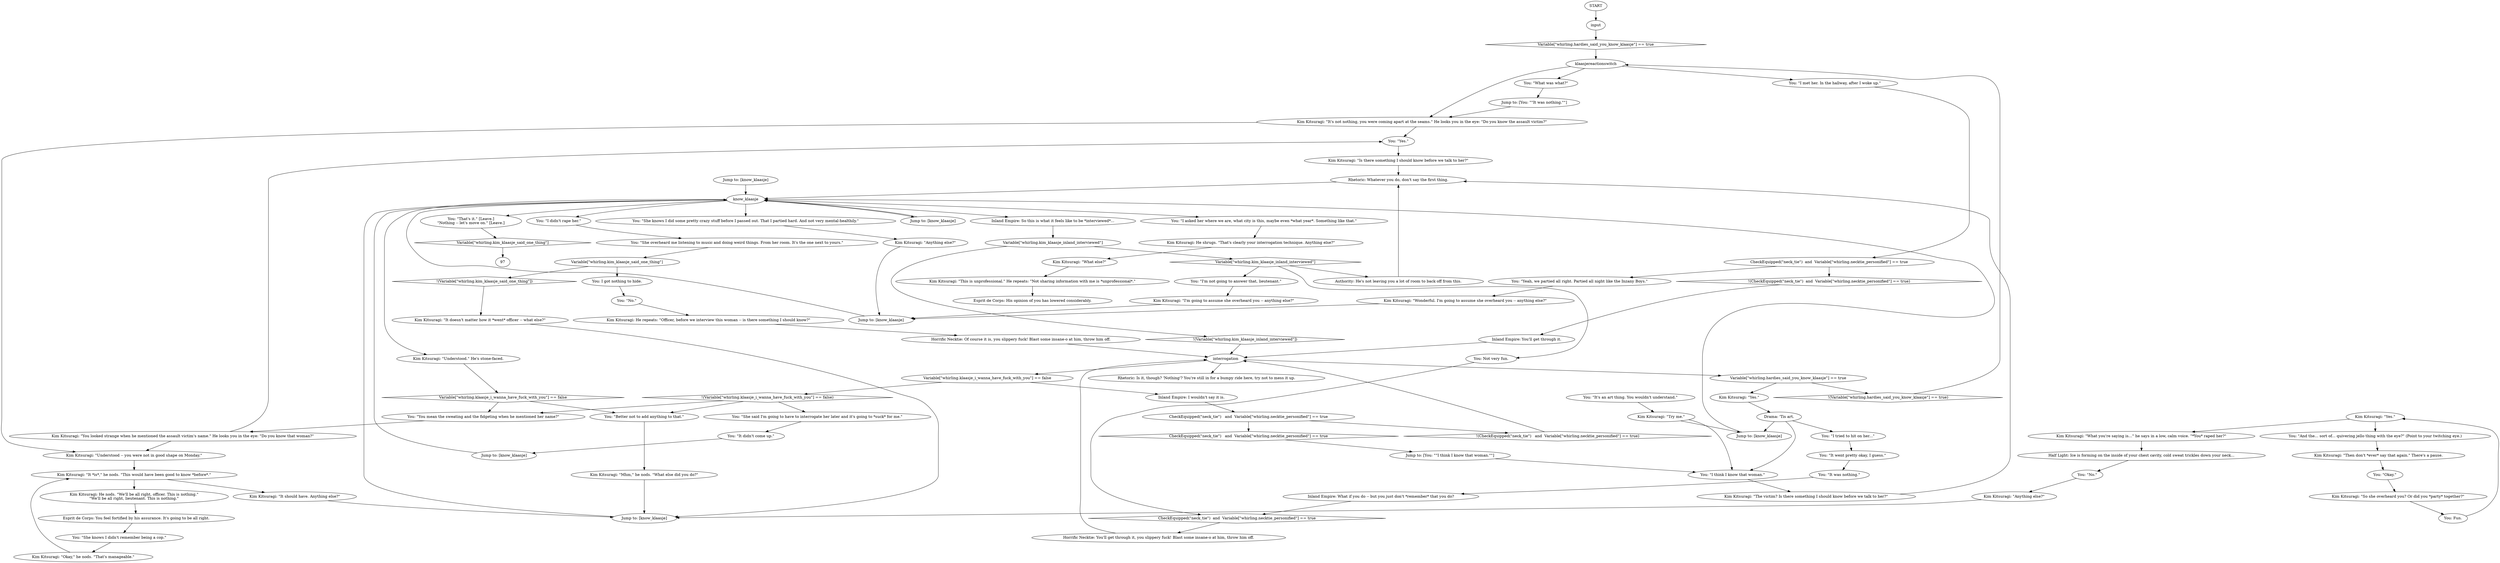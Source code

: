 # KIM SWITCH / KLAASJE REACTION
# Kim reacts to you losing your shit (Composure fail) when the Hardie boys said the victim is a young woman called Klaasje in the Whirling-in-Rags.
# ==================================================
digraph G {
	  0 [label="START"];
	  1 [label="input"];
	  2 [label="Kim Kitsuragi: \"Try me.\""];
	  3 [label="You: \"No.\""];
	  4 [label="Variable[\"whirling.kim_klaasje_inland_interviewed\"]"];
	  5 [label="Variable[\"whirling.kim_klaasje_inland_interviewed\"]", shape=diamond];
	  6 [label="!(Variable[\"whirling.kim_klaasje_inland_interviewed\"])", shape=diamond];
	  7 [label="Kim Kitsuragi: \"Mhm,\" he nods. \"What else did you do?\""];
	  8 [label="know_klaasje"];
	  9 [label="Horrific Necktie: You'll get through it, you slippery fuck! Blast some insane-o at him, throw him off."];
	  10 [label="interrogation"];
	  11 [label="You: \"Better not to add anything to that.\""];
	  12 [label="Kim Kitsuragi: He repeats: \"Officer, before we interview this woman -- is there something I should know?\""];
	  13 [label="You: \"That's it.\" [Leave.]\n\"Nothing -- let's move on.\" [Leave.]"];
	  14 [label="Rhetoric: Whatever you do, don't say the first thing."];
	  15 [label="Kim Kitsuragi: \"I'm going to assume she overheard you -- anything else?\""];
	  16 [label="klaasjereactionswitch"];
	  17 [label="Jump to: [know_klaasje]"];
	  18 [label="You: \"I didn't rape her.\""];
	  19 [label="Kim Kitsuragi: He shrugs. \"That's clearly your interrogation technique. Anything else?\""];
	  20 [label="Kim Kitsuragi: \"Is there something I should know before we talk to her?\""];
	  21 [label="You: \"I asked her where we are, what city is this, maybe even *what year*. Something like that.\""];
	  22 [label="Inland Empire: You'll get through it."];
	  23 [label="CheckEquipped(\"neck_tie\")   and  Variable[\"whirling.necktie_personified\"] == true"];
	  24 [label="CheckEquipped(\"neck_tie\")   and  Variable[\"whirling.necktie_personified\"] == true", shape=diamond];
	  25 [label="!(CheckEquipped(\"neck_tie\")   and  Variable[\"whirling.necktie_personified\"] == true)", shape=diamond];
	  26 [label="Esprit de Corps: His opinion of you has lowered considerably."];
	  27 [label="Jump to: [know_klaasje]"];
	  28 [label="Drama: 'Tis art."];
	  29 [label="Kim Kitsuragi: \"The victim? Is there something I should know before we talk to her?\""];
	  30 [label="You: \"Yes.\""];
	  31 [label="Half Light: Ice is forming on the inside of your chest cavity, cold sweat trickles down your neck..."];
	  32 [label="Kim Kitsuragi: \"Okay,\" he nods. \"That's manageable.\""];
	  33 [label="Kim Kitsuragi: \"Wonderful. I'm going to assume she overheard you -- anything else?\""];
	  34 [label="You: \"What was what?\""];
	  35 [label="You: \"I think I know that woman.\""];
	  36 [label="You: \"She knows I did some pretty crazy stuff before I passed out. That I partied hard. And not very mental-healthily.\""];
	  37 [label="Jump to: [know_klaasje]"];
	  38 [label="Esprit de Corps: You feel fortified by his assurance. It's going to be all right."];
	  39 [label="You: \"She said I'm going to have to interrogate her later and it's going to *suck* for me.\""];
	  40 [label="You: \"And the... sort of... quivering jello thing with the eye?\" (Point to your twitching eye.)"];
	  41 [label="You: Not very fun."];
	  42 [label="You: \"It's an art thing. You wouldn't understand.\""];
	  43 [label="You: \"I tried to hit on her...\""];
	  44 [label="Kim Kitsuragi: \"Understood.\" He's stone-faced."];
	  45 [label="You: \"It went pretty okay, I guess.\""];
	  46 [label="You: \"You mean the sweating and the fidgeting when he mentioned her name?\""];
	  47 [label="You: \"I met her. In the hallway, after I woke up.\""];
	  48 [label="Inland Empire: So this is what it feels like to be *interviewed*..."];
	  49 [label="You: Fun."];
	  50 [label="You: \"I'm not going to answer that, lieutenant.\""];
	  51 [label="Variable[\"whirling.hardies_said_you_know_klaasje\"] == true"];
	  52 [label="Variable[\"whirling.hardies_said_you_know_klaasje\"] == true", shape=diamond];
	  53 [label="!(Variable[\"whirling.hardies_said_you_know_klaasje\"] == true)", shape=diamond];
	  54 [label="Kim Kitsuragi: \"Yes.\""];
	  55 [label="Kim Kitsuragi: \"Then don't *ever* say that again.\" There's a pause."];
	  56 [label="Kim Kitsuragi: \"Anything else?\""];
	  57 [label="Kim Kitsuragi: \"So she overheard you? Or did you *party* together?\""];
	  58 [label="Kim Kitsuragi: \"Anything else?\""];
	  59 [label="Variable[\"whirling.kim_klaasje_said_one_thing\"]"];
	  60 [label="Variable[\"whirling.kim_klaasje_said_one_thing\"]", shape=diamond];
	  61 [label="!(Variable[\"whirling.kim_klaasje_said_one_thing\"])", shape=diamond];
	  62 [label="You: I got nothing to hide."];
	  63 [label="Authority: He's not leaving you a lot of room to back off from this."];
	  64 [label="Horrific Necktie: Of course it is, you slippery fuck! Blast some insane-o at him, throw him off."];
	  65 [label="Jump to: [You: \"\"I think I know that woman.\"\"]"];
	  66 [label="Kim Kitsuragi: \"What you're saying is...\" he says in a low, calm voice. \"*You* raped her?\""];
	  67 [label="You: \"She overheard me listening to music and doing weird things. From her room. It's the one next to yours.\""];
	  68 [label="Variable[\"whirling.klaasje_i_wanna_have_fuck_with_you\"] == false"];
	  69 [label="Variable[\"whirling.klaasje_i_wanna_have_fuck_with_you\"] == false", shape=diamond];
	  70 [label="!(Variable[\"whirling.klaasje_i_wanna_have_fuck_with_you\"] == false)", shape=diamond];
	  71 [label="Inland Empire: I wouldn't say it is."];
	  72 [label="Kim Kitsuragi: \"Yes.\""];
	  73 [label="Kim Kitsuragi: \"You looked strange when he mentioned the assault victim's name.\" He looks you in the eye: \"Do you know that woman?\""];
	  74 [label="Jump to: [You: \"\"It was nothing.\"\"]"];
	  75 [label="Jump to: [know_klaasje]"];
	  76 [label="Kim Kitsuragi: \"This is unprofessional.\" He repeats: \"Not sharing information with me is *unprofessional*.\""];
	  77 [label="Kim Kitsuragi: \"It doesn't matter how it *went* officer -- what else?\""];
	  78 [label="You: \"It was nothing.\""];
	  79 [label="Kim Kitsuragi: \"It's not nothing, you were coming apart at the seams.\" He looks you in the eye: \"Do you know the assault victim?\""];
	  80 [label="Inland Empire: What if you do -- but you just don't *remember* that you do?"];
	  81 [label="You: \"No.\""];
	  82 [label="Kim Kitsuragi: \"Understood -- you were not in good shape on Monday.\""];
	  83 [label="CheckEquipped(\"neck_tie\")  and  Variable[\"whirling.necktie_personified\"] == true"];
	  84 [label="CheckEquipped(\"neck_tie\")  and  Variable[\"whirling.necktie_personified\"] == true", shape=diamond];
	  85 [label="!(CheckEquipped(\"neck_tie\")  and  Variable[\"whirling.necktie_personified\"] == true)", shape=diamond];
	  86 [label="You: \"Yeah, we partied all right. Partied all night like the Inzany Boys.\""];
	  87 [label="Rhetoric: Is it, though? 'Nothing'? You're still in for a bumpy ride here, try not to mess it up."];
	  88 [label="You: \"She knows I didn't remember being a cop.\""];
	  89 [label="Jump to: [know_klaasje]"];
	  90 [label="Kim Kitsuragi: \"It *is*,\" he nods. \"This would have been good to know *before*.\""];
	  91 [label="You: \"It didn't come up.\""];
	  92 [label="Kim Kitsuragi: \"It should have. Anything else?\""];
	  93 [label="Jump to: [know_klaasje]"];
	  94 [label="Kim Kitsuragi: \"What else?\""];
	  95 [label="You: \"Okay.\""];
	  96 [label="Kim Kitsuragi: He nods. \"We'll be all right, officer. This is nothing.\"\n\"We'll be all right, lieutenant. This is nothing.\""];
	  0 -> 1
	  1 -> 52
	  2 -> 75
	  2 -> 35
	  3 -> 56
	  4 -> 5
	  4 -> 6
	  5 -> 41
	  5 -> 50
	  5 -> 63
	  6 -> 10
	  7 -> 27
	  8 -> 36
	  8 -> 44
	  8 -> 13
	  8 -> 48
	  8 -> 18
	  8 -> 21
	  8 -> 89
	  9 -> 10
	  10 -> 51
	  10 -> 68
	  10 -> 87
	  11 -> 7
	  12 -> 64
	  13 -> 60
	  14 -> 8
	  15 -> 37
	  16 -> 34
	  16 -> 47
	  16 -> 79
	  17 -> 8
	  18 -> 67
	  19 -> 94
	  20 -> 14
	  21 -> 19
	  22 -> 10
	  23 -> 24
	  23 -> 25
	  24 -> 65
	  25 -> 10
	  27 -> 8
	  28 -> 35
	  28 -> 75
	  28 -> 43
	  29 -> 14
	  30 -> 20
	  31 -> 3
	  32 -> 90
	  33 -> 37
	  34 -> 74
	  35 -> 29
	  36 -> 58
	  37 -> 8
	  38 -> 88
	  39 -> 91
	  40 -> 55
	  41 -> 84
	  42 -> 2
	  43 -> 45
	  44 -> 69
	  45 -> 78
	  46 -> 73
	  47 -> 83
	  48 -> 4
	  49 -> 72
	  50 -> 15
	  51 -> 53
	  51 -> 54
	  52 -> 16
	  53 -> 16
	  54 -> 28
	  55 -> 95
	  56 -> 27
	  57 -> 49
	  58 -> 37
	  59 -> 61
	  59 -> 62
	  60 -> 97
	  61 -> 77
	  62 -> 81
	  63 -> 14
	  64 -> 10
	  65 -> 35
	  66 -> 31
	  67 -> 59
	  68 -> 70
	  68 -> 71
	  69 -> 11
	  69 -> 46
	  70 -> 11
	  70 -> 46
	  70 -> 39
	  71 -> 23
	  72 -> 40
	  72 -> 66
	  73 -> 82
	  73 -> 30
	  74 -> 79
	  75 -> 8
	  76 -> 26
	  77 -> 27
	  78 -> 80
	  79 -> 82
	  79 -> 30
	  80 -> 84
	  81 -> 12
	  82 -> 90
	  83 -> 85
	  83 -> 86
	  84 -> 9
	  85 -> 22
	  86 -> 33
	  88 -> 32
	  89 -> 8
	  90 -> 96
	  90 -> 92
	  91 -> 93
	  92 -> 27
	  93 -> 8
	  94 -> 76
	  95 -> 57
	  96 -> 38
}

